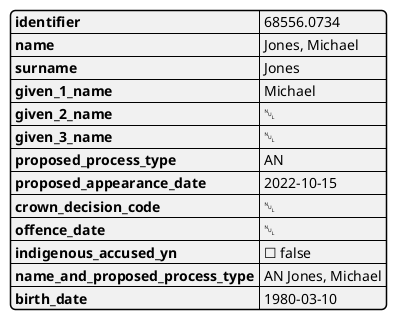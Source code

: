 @startjson
{"identifier":"68556.0734","name":"Jones, Michael","surname":"Jones","given_1_name":"Michael","given_2_name":null,"given_3_name":null,"proposed_process_type":"AN","proposed_appearance_date":"2022-10-15","crown_decision_code":null,"offence_date":null,"indigenous_accused_yn":false,"name_and_proposed_process_type":"AN Jones, Michael","birth_date":"1980-03-10"}
@endjson